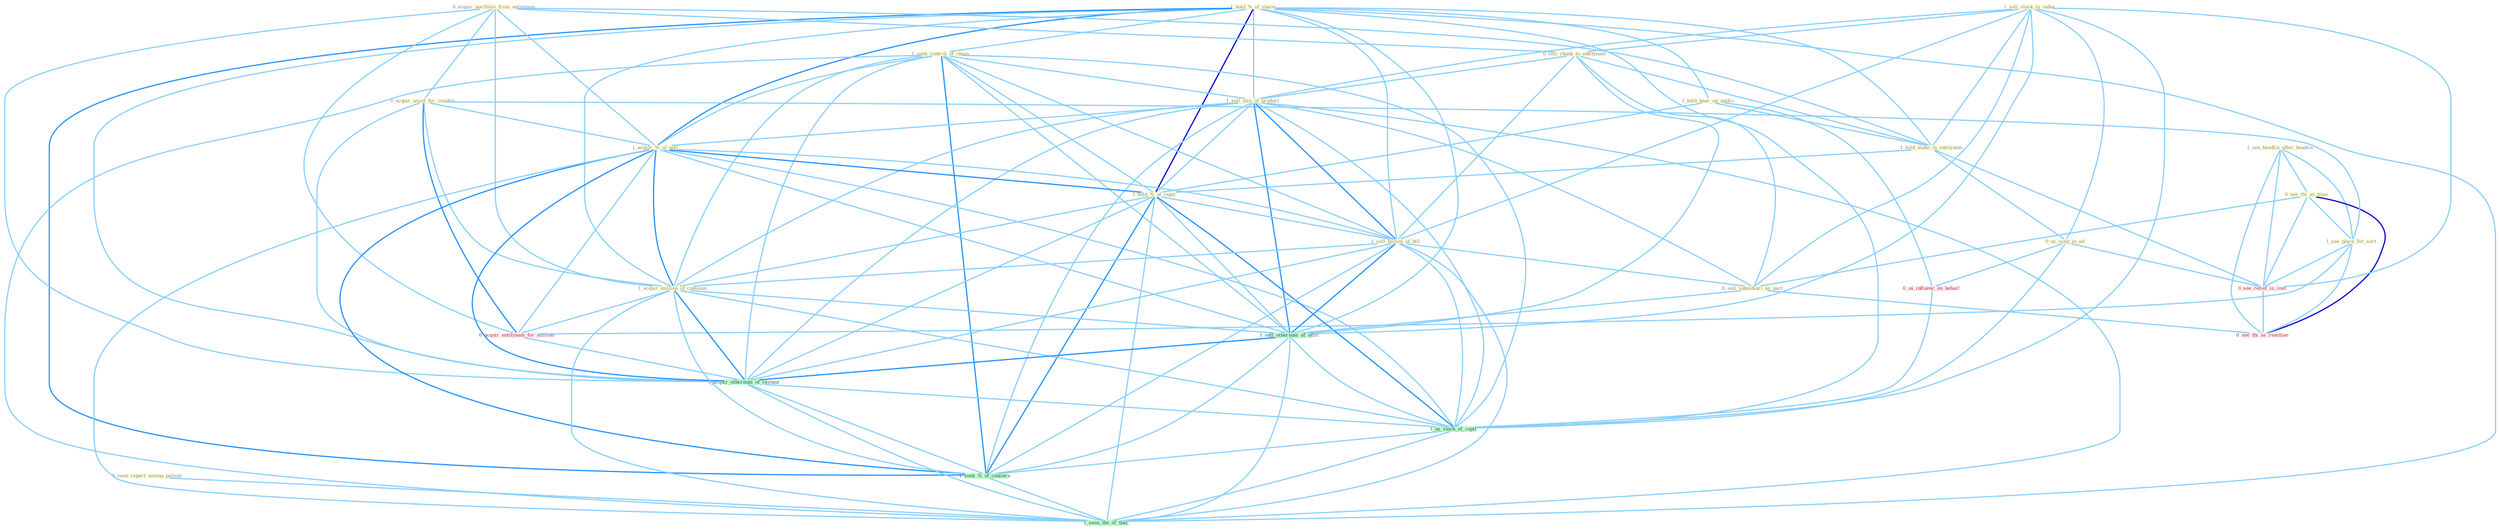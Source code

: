 Graph G{ 
    node
    [shape=polygon,style=filled,width=.5,height=.06,color="#BDFCC9",fixedsize=true,fontsize=4,
    fontcolor="#2f4f4f"];
    {node
    [color="#ffffe0", fontcolor="#8b7d6b"] "1_see_headlin_after_headlin " "1_hold_%_of_share " "0_see_thi_as_time " "0_seen_report_among_patient " "1_seek_control_of_chain " "1_hold_hear_on_applic " "0_acquir_portfolio_from_entitynam " "1_sell_stock_in_index " "0_acquir_asset_for_combin " "0_sell_chunk_to_entitynam " "1_sell_mix_of_product " "1_hold_stake_in_entitynam " "1_see_place_for_sort " "1_acquir_%_of_unit " "1_hold_%_of_capit " "0_us_song_in_ad " "1_sell_billion_of_bill " "1_acquir_million_of_common " "0_sell_subsidiari_as_part "}
{node [color="#fff0f5", fontcolor="#b22222"] "0_acquir_entitynam_for_million " "0_us_influenc_on_behalf " "0_see_relief_in_cost " "0_see_thi_as_reaction "}
edge [color="#B0E2FF"];

	"1_see_headlin_after_headlin " -- "0_see_thi_as_time " [w="1", color="#87cefa" ];
	"1_see_headlin_after_headlin " -- "1_see_place_for_sort " [w="1", color="#87cefa" ];
	"1_see_headlin_after_headlin " -- "0_see_relief_in_cost " [w="1", color="#87cefa" ];
	"1_see_headlin_after_headlin " -- "0_see_thi_as_reaction " [w="1", color="#87cefa" ];
	"1_hold_%_of_share " -- "1_seek_control_of_chain " [w="1", color="#87cefa" ];
	"1_hold_%_of_share " -- "1_hold_hear_on_applic " [w="1", color="#87cefa" ];
	"1_hold_%_of_share " -- "1_sell_mix_of_product " [w="1", color="#87cefa" ];
	"1_hold_%_of_share " -- "1_hold_stake_in_entitynam " [w="1", color="#87cefa" ];
	"1_hold_%_of_share " -- "1_acquir_%_of_unit " [w="2", color="#1e90ff" , len=0.8];
	"1_hold_%_of_share " -- "1_hold_%_of_capit " [w="3", color="#0000cd" , len=0.6];
	"1_hold_%_of_share " -- "1_sell_billion_of_bill " [w="1", color="#87cefa" ];
	"1_hold_%_of_share " -- "1_acquir_million_of_common " [w="1", color="#87cefa" ];
	"1_hold_%_of_share " -- "1_sell_othernum_of_offic " [w="1", color="#87cefa" ];
	"1_hold_%_of_share " -- "1_acquir_othernum_of_restaur " [w="1", color="#87cefa" ];
	"1_hold_%_of_share " -- "1_us_stock_of_capit " [w="1", color="#87cefa" ];
	"1_hold_%_of_share " -- "1_seek_%_of_concern " [w="2", color="#1e90ff" , len=0.8];
	"1_hold_%_of_share " -- "1_seen_the_of_that " [w="1", color="#87cefa" ];
	"0_see_thi_as_time " -- "1_see_place_for_sort " [w="1", color="#87cefa" ];
	"0_see_thi_as_time " -- "0_sell_subsidiari_as_part " [w="1", color="#87cefa" ];
	"0_see_thi_as_time " -- "0_see_relief_in_cost " [w="1", color="#87cefa" ];
	"0_see_thi_as_time " -- "0_see_thi_as_reaction " [w="3", color="#0000cd" , len=0.6];
	"0_seen_report_among_patient " -- "1_seen_the_of_that " [w="1", color="#87cefa" ];
	"1_seek_control_of_chain " -- "1_sell_mix_of_product " [w="1", color="#87cefa" ];
	"1_seek_control_of_chain " -- "1_acquir_%_of_unit " [w="1", color="#87cefa" ];
	"1_seek_control_of_chain " -- "1_hold_%_of_capit " [w="1", color="#87cefa" ];
	"1_seek_control_of_chain " -- "1_sell_billion_of_bill " [w="1", color="#87cefa" ];
	"1_seek_control_of_chain " -- "1_acquir_million_of_common " [w="1", color="#87cefa" ];
	"1_seek_control_of_chain " -- "1_sell_othernum_of_offic " [w="1", color="#87cefa" ];
	"1_seek_control_of_chain " -- "1_acquir_othernum_of_restaur " [w="1", color="#87cefa" ];
	"1_seek_control_of_chain " -- "1_us_stock_of_capit " [w="1", color="#87cefa" ];
	"1_seek_control_of_chain " -- "1_seek_%_of_concern " [w="2", color="#1e90ff" , len=0.8];
	"1_seek_control_of_chain " -- "1_seen_the_of_that " [w="1", color="#87cefa" ];
	"1_hold_hear_on_applic " -- "1_hold_stake_in_entitynam " [w="1", color="#87cefa" ];
	"1_hold_hear_on_applic " -- "1_hold_%_of_capit " [w="1", color="#87cefa" ];
	"1_hold_hear_on_applic " -- "0_us_influenc_on_behalf " [w="1", color="#87cefa" ];
	"0_acquir_portfolio_from_entitynam " -- "0_acquir_asset_for_combin " [w="1", color="#87cefa" ];
	"0_acquir_portfolio_from_entitynam " -- "0_sell_chunk_to_entitynam " [w="1", color="#87cefa" ];
	"0_acquir_portfolio_from_entitynam " -- "1_hold_stake_in_entitynam " [w="1", color="#87cefa" ];
	"0_acquir_portfolio_from_entitynam " -- "1_acquir_%_of_unit " [w="1", color="#87cefa" ];
	"0_acquir_portfolio_from_entitynam " -- "1_acquir_million_of_common " [w="1", color="#87cefa" ];
	"0_acquir_portfolio_from_entitynam " -- "0_acquir_entitynam_for_million " [w="1", color="#87cefa" ];
	"0_acquir_portfolio_from_entitynam " -- "1_acquir_othernum_of_restaur " [w="1", color="#87cefa" ];
	"1_sell_stock_in_index " -- "0_sell_chunk_to_entitynam " [w="1", color="#87cefa" ];
	"1_sell_stock_in_index " -- "1_sell_mix_of_product " [w="1", color="#87cefa" ];
	"1_sell_stock_in_index " -- "1_hold_stake_in_entitynam " [w="1", color="#87cefa" ];
	"1_sell_stock_in_index " -- "0_us_song_in_ad " [w="1", color="#87cefa" ];
	"1_sell_stock_in_index " -- "1_sell_billion_of_bill " [w="1", color="#87cefa" ];
	"1_sell_stock_in_index " -- "0_sell_subsidiari_as_part " [w="1", color="#87cefa" ];
	"1_sell_stock_in_index " -- "1_sell_othernum_of_offic " [w="1", color="#87cefa" ];
	"1_sell_stock_in_index " -- "0_see_relief_in_cost " [w="1", color="#87cefa" ];
	"1_sell_stock_in_index " -- "1_us_stock_of_capit " [w="1", color="#87cefa" ];
	"0_acquir_asset_for_combin " -- "1_see_place_for_sort " [w="1", color="#87cefa" ];
	"0_acquir_asset_for_combin " -- "1_acquir_%_of_unit " [w="1", color="#87cefa" ];
	"0_acquir_asset_for_combin " -- "1_acquir_million_of_common " [w="1", color="#87cefa" ];
	"0_acquir_asset_for_combin " -- "0_acquir_entitynam_for_million " [w="2", color="#1e90ff" , len=0.8];
	"0_acquir_asset_for_combin " -- "1_acquir_othernum_of_restaur " [w="1", color="#87cefa" ];
	"0_sell_chunk_to_entitynam " -- "1_sell_mix_of_product " [w="1", color="#87cefa" ];
	"0_sell_chunk_to_entitynam " -- "1_hold_stake_in_entitynam " [w="1", color="#87cefa" ];
	"0_sell_chunk_to_entitynam " -- "1_sell_billion_of_bill " [w="1", color="#87cefa" ];
	"0_sell_chunk_to_entitynam " -- "0_sell_subsidiari_as_part " [w="1", color="#87cefa" ];
	"0_sell_chunk_to_entitynam " -- "1_sell_othernum_of_offic " [w="1", color="#87cefa" ];
	"1_sell_mix_of_product " -- "1_acquir_%_of_unit " [w="1", color="#87cefa" ];
	"1_sell_mix_of_product " -- "1_hold_%_of_capit " [w="1", color="#87cefa" ];
	"1_sell_mix_of_product " -- "1_sell_billion_of_bill " [w="2", color="#1e90ff" , len=0.8];
	"1_sell_mix_of_product " -- "1_acquir_million_of_common " [w="1", color="#87cefa" ];
	"1_sell_mix_of_product " -- "0_sell_subsidiari_as_part " [w="1", color="#87cefa" ];
	"1_sell_mix_of_product " -- "1_sell_othernum_of_offic " [w="2", color="#1e90ff" , len=0.8];
	"1_sell_mix_of_product " -- "1_acquir_othernum_of_restaur " [w="1", color="#87cefa" ];
	"1_sell_mix_of_product " -- "1_us_stock_of_capit " [w="1", color="#87cefa" ];
	"1_sell_mix_of_product " -- "1_seek_%_of_concern " [w="1", color="#87cefa" ];
	"1_sell_mix_of_product " -- "1_seen_the_of_that " [w="1", color="#87cefa" ];
	"1_hold_stake_in_entitynam " -- "1_hold_%_of_capit " [w="1", color="#87cefa" ];
	"1_hold_stake_in_entitynam " -- "0_us_song_in_ad " [w="1", color="#87cefa" ];
	"1_hold_stake_in_entitynam " -- "0_see_relief_in_cost " [w="1", color="#87cefa" ];
	"1_see_place_for_sort " -- "0_acquir_entitynam_for_million " [w="1", color="#87cefa" ];
	"1_see_place_for_sort " -- "0_see_relief_in_cost " [w="1", color="#87cefa" ];
	"1_see_place_for_sort " -- "0_see_thi_as_reaction " [w="1", color="#87cefa" ];
	"1_acquir_%_of_unit " -- "1_hold_%_of_capit " [w="2", color="#1e90ff" , len=0.8];
	"1_acquir_%_of_unit " -- "1_sell_billion_of_bill " [w="1", color="#87cefa" ];
	"1_acquir_%_of_unit " -- "1_acquir_million_of_common " [w="2", color="#1e90ff" , len=0.8];
	"1_acquir_%_of_unit " -- "0_acquir_entitynam_for_million " [w="1", color="#87cefa" ];
	"1_acquir_%_of_unit " -- "1_sell_othernum_of_offic " [w="1", color="#87cefa" ];
	"1_acquir_%_of_unit " -- "1_acquir_othernum_of_restaur " [w="2", color="#1e90ff" , len=0.8];
	"1_acquir_%_of_unit " -- "1_us_stock_of_capit " [w="1", color="#87cefa" ];
	"1_acquir_%_of_unit " -- "1_seek_%_of_concern " [w="2", color="#1e90ff" , len=0.8];
	"1_acquir_%_of_unit " -- "1_seen_the_of_that " [w="1", color="#87cefa" ];
	"1_hold_%_of_capit " -- "1_sell_billion_of_bill " [w="1", color="#87cefa" ];
	"1_hold_%_of_capit " -- "1_acquir_million_of_common " [w="1", color="#87cefa" ];
	"1_hold_%_of_capit " -- "1_sell_othernum_of_offic " [w="1", color="#87cefa" ];
	"1_hold_%_of_capit " -- "1_acquir_othernum_of_restaur " [w="1", color="#87cefa" ];
	"1_hold_%_of_capit " -- "1_us_stock_of_capit " [w="2", color="#1e90ff" , len=0.8];
	"1_hold_%_of_capit " -- "1_seek_%_of_concern " [w="2", color="#1e90ff" , len=0.8];
	"1_hold_%_of_capit " -- "1_seen_the_of_that " [w="1", color="#87cefa" ];
	"0_us_song_in_ad " -- "0_us_influenc_on_behalf " [w="1", color="#87cefa" ];
	"0_us_song_in_ad " -- "0_see_relief_in_cost " [w="1", color="#87cefa" ];
	"0_us_song_in_ad " -- "1_us_stock_of_capit " [w="1", color="#87cefa" ];
	"1_sell_billion_of_bill " -- "1_acquir_million_of_common " [w="1", color="#87cefa" ];
	"1_sell_billion_of_bill " -- "0_sell_subsidiari_as_part " [w="1", color="#87cefa" ];
	"1_sell_billion_of_bill " -- "1_sell_othernum_of_offic " [w="2", color="#1e90ff" , len=0.8];
	"1_sell_billion_of_bill " -- "1_acquir_othernum_of_restaur " [w="1", color="#87cefa" ];
	"1_sell_billion_of_bill " -- "1_us_stock_of_capit " [w="1", color="#87cefa" ];
	"1_sell_billion_of_bill " -- "1_seek_%_of_concern " [w="1", color="#87cefa" ];
	"1_sell_billion_of_bill " -- "1_seen_the_of_that " [w="1", color="#87cefa" ];
	"1_acquir_million_of_common " -- "0_acquir_entitynam_for_million " [w="1", color="#87cefa" ];
	"1_acquir_million_of_common " -- "1_sell_othernum_of_offic " [w="1", color="#87cefa" ];
	"1_acquir_million_of_common " -- "1_acquir_othernum_of_restaur " [w="2", color="#1e90ff" , len=0.8];
	"1_acquir_million_of_common " -- "1_us_stock_of_capit " [w="1", color="#87cefa" ];
	"1_acquir_million_of_common " -- "1_seek_%_of_concern " [w="1", color="#87cefa" ];
	"1_acquir_million_of_common " -- "1_seen_the_of_that " [w="1", color="#87cefa" ];
	"0_sell_subsidiari_as_part " -- "1_sell_othernum_of_offic " [w="1", color="#87cefa" ];
	"0_sell_subsidiari_as_part " -- "0_see_thi_as_reaction " [w="1", color="#87cefa" ];
	"0_acquir_entitynam_for_million " -- "1_acquir_othernum_of_restaur " [w="1", color="#87cefa" ];
	"1_sell_othernum_of_offic " -- "1_acquir_othernum_of_restaur " [w="2", color="#1e90ff" , len=0.8];
	"1_sell_othernum_of_offic " -- "1_us_stock_of_capit " [w="1", color="#87cefa" ];
	"1_sell_othernum_of_offic " -- "1_seek_%_of_concern " [w="1", color="#87cefa" ];
	"1_sell_othernum_of_offic " -- "1_seen_the_of_that " [w="1", color="#87cefa" ];
	"0_us_influenc_on_behalf " -- "1_us_stock_of_capit " [w="1", color="#87cefa" ];
	"0_see_relief_in_cost " -- "0_see_thi_as_reaction " [w="1", color="#87cefa" ];
	"1_acquir_othernum_of_restaur " -- "1_us_stock_of_capit " [w="1", color="#87cefa" ];
	"1_acquir_othernum_of_restaur " -- "1_seek_%_of_concern " [w="1", color="#87cefa" ];
	"1_acquir_othernum_of_restaur " -- "1_seen_the_of_that " [w="1", color="#87cefa" ];
	"1_us_stock_of_capit " -- "1_seek_%_of_concern " [w="1", color="#87cefa" ];
	"1_us_stock_of_capit " -- "1_seen_the_of_that " [w="1", color="#87cefa" ];
	"1_seek_%_of_concern " -- "1_seen_the_of_that " [w="1", color="#87cefa" ];
}